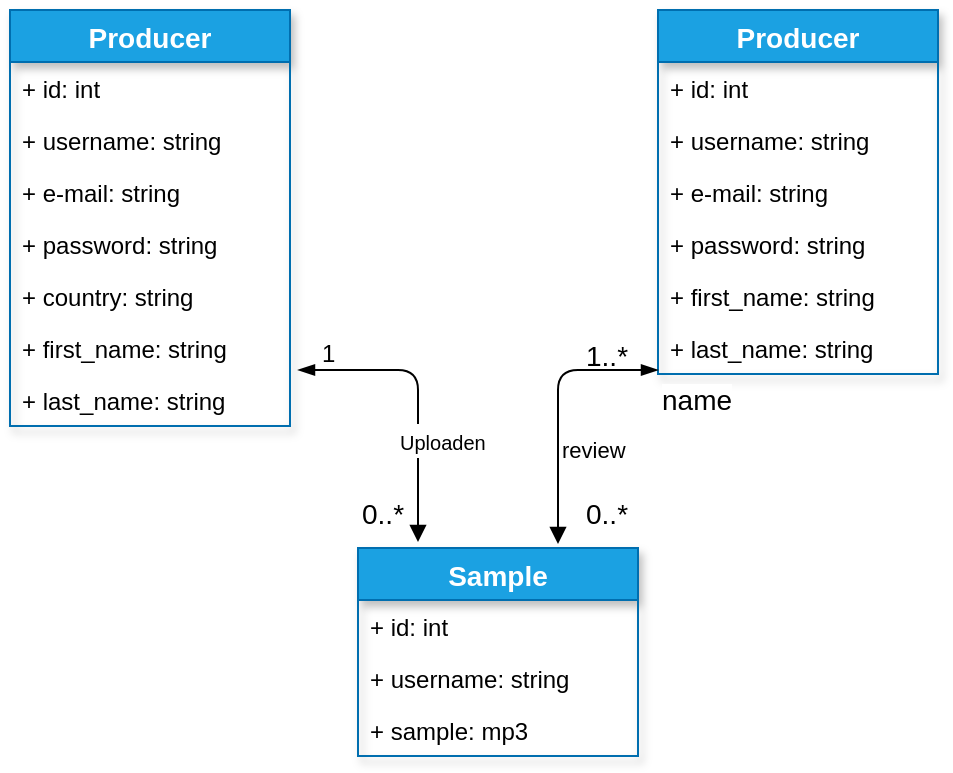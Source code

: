 <mxfile version="10.8.4" type="github"><diagram id="YacsNOksKn56jYnEPdkA" name="Page-1"><mxGraphModel dx="2494" dy="1653" grid="1" gridSize="10" guides="1" tooltips="1" connect="1" arrows="1" fold="1" page="1" pageScale="1" pageWidth="827" pageHeight="1169" math="0" shadow="0"><root><mxCell id="0"/><mxCell id="1" parent="0"/><mxCell id="go1z6YRAZG3ksKKB6DN5-6" value="Producer" style="swimlane;fontStyle=1;childLayout=stackLayout;horizontal=1;startSize=26;fillColor=#1ba1e2;horizontalStack=0;resizeParent=1;resizeParentMax=0;resizeLast=0;collapsible=1;marginBottom=0;strokeColor=#006EAF;fontFamily=Helvetica;fontSize=14;fontColor=#ffffff;labelBackgroundColor=none;labelBorderColor=none;swimlaneLine=1;shadow=1;" vertex="1" parent="1"><mxGeometry x="-1654" y="-360" width="140" height="208" as="geometry"><mxRectangle x="-1654" y="-360" width="90" height="26" as="alternateBounds"/></mxGeometry></mxCell><mxCell id="go1z6YRAZG3ksKKB6DN5-7" value="+ id: int" style="text;strokeColor=none;fillColor=none;align=left;verticalAlign=top;spacingLeft=4;spacingRight=4;overflow=hidden;rotatable=0;points=[[0,0.5],[1,0.5]];portConstraint=eastwest;" vertex="1" parent="go1z6YRAZG3ksKKB6DN5-6"><mxGeometry y="26" width="140" height="26" as="geometry"/></mxCell><mxCell id="go1z6YRAZG3ksKKB6DN5-8" value="+ username: string" style="text;strokeColor=none;fillColor=none;align=left;verticalAlign=top;spacingLeft=4;spacingRight=4;overflow=hidden;rotatable=0;points=[[0,0.5],[1,0.5]];portConstraint=eastwest;" vertex="1" parent="go1z6YRAZG3ksKKB6DN5-6"><mxGeometry y="52" width="140" height="26" as="geometry"/></mxCell><mxCell id="go1z6YRAZG3ksKKB6DN5-9" value="+ e-mail: string&#10;&#10;" style="text;strokeColor=none;fillColor=none;align=left;verticalAlign=top;spacingLeft=4;spacingRight=4;overflow=hidden;rotatable=0;points=[[0,0.5],[1,0.5]];portConstraint=eastwest;" vertex="1" parent="go1z6YRAZG3ksKKB6DN5-6"><mxGeometry y="78" width="140" height="26" as="geometry"/></mxCell><mxCell id="go1z6YRAZG3ksKKB6DN5-10" value="+ password: string&#10;&#10;" style="text;strokeColor=none;fillColor=none;align=left;verticalAlign=top;spacingLeft=4;spacingRight=4;overflow=hidden;rotatable=0;points=[[0,0.5],[1,0.5]];portConstraint=eastwest;" vertex="1" parent="go1z6YRAZG3ksKKB6DN5-6"><mxGeometry y="104" width="140" height="26" as="geometry"/></mxCell><mxCell id="go1z6YRAZG3ksKKB6DN5-11" value="+ country: string&#10;&#10;" style="text;strokeColor=none;fillColor=none;align=left;verticalAlign=top;spacingLeft=4;spacingRight=4;overflow=hidden;rotatable=0;points=[[0,0.5],[1,0.5]];portConstraint=eastwest;" vertex="1" parent="go1z6YRAZG3ksKKB6DN5-6"><mxGeometry y="130" width="140" height="26" as="geometry"/></mxCell><mxCell id="go1z6YRAZG3ksKKB6DN5-12" value="+ first_name: string&#10;&#10;" style="text;strokeColor=none;fillColor=none;align=left;verticalAlign=top;spacingLeft=4;spacingRight=4;overflow=hidden;rotatable=0;points=[[0,0.5],[1,0.5]];portConstraint=eastwest;" vertex="1" parent="go1z6YRAZG3ksKKB6DN5-6"><mxGeometry y="156" width="140" height="26" as="geometry"/></mxCell><mxCell id="go1z6YRAZG3ksKKB6DN5-42" value="+ last_name: string&#10;" style="text;strokeColor=none;fillColor=none;align=left;verticalAlign=top;spacingLeft=4;spacingRight=4;overflow=hidden;rotatable=0;points=[[0,0.5],[1,0.5]];portConstraint=eastwest;" vertex="1" parent="go1z6YRAZG3ksKKB6DN5-6"><mxGeometry y="182" width="140" height="26" as="geometry"/></mxCell><mxCell id="go1z6YRAZG3ksKKB6DN5-14" value="Producer" style="swimlane;fontStyle=1;childLayout=stackLayout;horizontal=1;startSize=26;fillColor=#1ba1e2;horizontalStack=0;resizeParent=1;resizeParentMax=0;resizeLast=0;collapsible=1;marginBottom=0;strokeColor=#006EAF;fontFamily=Helvetica;fontSize=14;fontColor=#ffffff;shadow=1;" vertex="1" parent="1"><mxGeometry x="-1330" y="-360" width="140" height="182" as="geometry"><mxRectangle x="-1330" y="-360" width="90" height="26" as="alternateBounds"/></mxGeometry></mxCell><mxCell id="go1z6YRAZG3ksKKB6DN5-15" value="+ id: int" style="text;strokeColor=none;fillColor=none;align=left;verticalAlign=top;spacingLeft=4;spacingRight=4;overflow=hidden;rotatable=0;points=[[0,0.5],[1,0.5]];portConstraint=eastwest;" vertex="1" parent="go1z6YRAZG3ksKKB6DN5-14"><mxGeometry y="26" width="140" height="26" as="geometry"/></mxCell><mxCell id="go1z6YRAZG3ksKKB6DN5-16" value="+ username: string" style="text;strokeColor=none;fillColor=none;align=left;verticalAlign=top;spacingLeft=4;spacingRight=4;overflow=hidden;rotatable=0;points=[[0,0.5],[1,0.5]];portConstraint=eastwest;" vertex="1" parent="go1z6YRAZG3ksKKB6DN5-14"><mxGeometry y="52" width="140" height="26" as="geometry"/></mxCell><mxCell id="go1z6YRAZG3ksKKB6DN5-17" value="+ e-mail: string&#10;&#10;" style="text;strokeColor=none;fillColor=none;align=left;verticalAlign=top;spacingLeft=4;spacingRight=4;overflow=hidden;rotatable=0;points=[[0,0.5],[1,0.5]];portConstraint=eastwest;" vertex="1" parent="go1z6YRAZG3ksKKB6DN5-14"><mxGeometry y="78" width="140" height="26" as="geometry"/></mxCell><mxCell id="go1z6YRAZG3ksKKB6DN5-18" value="+ password: string&#10;&#10;" style="text;strokeColor=none;fillColor=none;align=left;verticalAlign=top;spacingLeft=4;spacingRight=4;overflow=hidden;rotatable=0;points=[[0,0.5],[1,0.5]];portConstraint=eastwest;" vertex="1" parent="go1z6YRAZG3ksKKB6DN5-14"><mxGeometry y="104" width="140" height="26" as="geometry"/></mxCell><mxCell id="go1z6YRAZG3ksKKB6DN5-20" value="+ first_name: string&#10;&#10;" style="text;strokeColor=none;fillColor=none;align=left;verticalAlign=top;spacingLeft=4;spacingRight=4;overflow=hidden;rotatable=0;points=[[0,0.5],[1,0.5]];portConstraint=eastwest;" vertex="1" parent="go1z6YRAZG3ksKKB6DN5-14"><mxGeometry y="130" width="140" height="26" as="geometry"/></mxCell><mxCell id="go1z6YRAZG3ksKKB6DN5-45" value="+ last_name: string&#10;&#10;" style="text;strokeColor=none;fillColor=none;align=left;verticalAlign=top;spacingLeft=4;spacingRight=4;overflow=hidden;rotatable=0;points=[[0,0.5],[1,0.5]];portConstraint=eastwest;" vertex="1" parent="go1z6YRAZG3ksKKB6DN5-14"><mxGeometry y="156" width="140" height="26" as="geometry"/></mxCell><mxCell id="go1z6YRAZG3ksKKB6DN5-22" value="Sample" style="swimlane;fontStyle=1;childLayout=stackLayout;horizontal=1;startSize=26;fillColor=#1ba1e2;horizontalStack=0;resizeParent=1;resizeParentMax=0;resizeLast=0;collapsible=1;marginBottom=0;strokeColor=#006EAF;fontFamily=Helvetica;fontSize=14;fontColor=#ffffff;shadow=1;" vertex="1" parent="1"><mxGeometry x="-1480" y="-91" width="140" height="104" as="geometry"/></mxCell><mxCell id="go1z6YRAZG3ksKKB6DN5-23" value="+ id: int" style="text;strokeColor=none;fillColor=none;align=left;verticalAlign=top;spacingLeft=4;spacingRight=4;overflow=hidden;rotatable=0;points=[[0,0.5],[1,0.5]];portConstraint=eastwest;" vertex="1" parent="go1z6YRAZG3ksKKB6DN5-22"><mxGeometry y="26" width="140" height="26" as="geometry"/></mxCell><mxCell id="go1z6YRAZG3ksKKB6DN5-24" value="+ username: string" style="text;strokeColor=none;fillColor=none;align=left;verticalAlign=top;spacingLeft=4;spacingRight=4;overflow=hidden;rotatable=0;points=[[0,0.5],[1,0.5]];portConstraint=eastwest;" vertex="1" parent="go1z6YRAZG3ksKKB6DN5-22"><mxGeometry y="52" width="140" height="26" as="geometry"/></mxCell><mxCell id="go1z6YRAZG3ksKKB6DN5-25" value="+ sample: mp3&#10;&#10;" style="text;strokeColor=none;fillColor=none;align=left;verticalAlign=top;spacingLeft=4;spacingRight=4;overflow=hidden;rotatable=0;points=[[0,0.5],[1,0.5]];portConstraint=eastwest;" vertex="1" parent="go1z6YRAZG3ksKKB6DN5-22"><mxGeometry y="78" width="140" height="26" as="geometry"/></mxCell><mxCell id="go1z6YRAZG3ksKKB6DN5-33" value="&lt;font style=&quot;font-size: 10px&quot;&gt;Uploaden&lt;/font&gt;" style="endArrow=block;endFill=1;html=1;edgeStyle=orthogonalEdgeStyle;align=left;verticalAlign=top;fontFamily=Helvetica;fontSize=14;startArrow=blockThin;startFill=1;" edge="1" parent="1"><mxGeometry x="-0.326" y="-20" relative="1" as="geometry"><mxPoint x="-1510" y="-180" as="sourcePoint"/><mxPoint x="-1450" y="-94" as="targetPoint"/><Array as="points"><mxPoint x="-1450" y="-180"/><mxPoint x="-1450" y="-94"/></Array><mxPoint as="offset"/></mxGeometry></mxCell><mxCell id="go1z6YRAZG3ksKKB6DN5-34" value="&lt;font style=&quot;font-size: 12px&quot;&gt;1&lt;/font&gt;" style="resizable=0;html=1;align=left;verticalAlign=bottom;labelBackgroundColor=#ffffff;fontSize=10;" connectable="0" vertex="1" parent="go1z6YRAZG3ksKKB6DN5-33"><mxGeometry x="-1" relative="1" as="geometry"><mxPoint x="10" as="offset"/></mxGeometry></mxCell><mxCell id="go1z6YRAZG3ksKKB6DN5-35" value="0..*" style="text;html=1;resizable=0;points=[];autosize=1;align=left;verticalAlign=top;spacingTop=-4;fontSize=14;fontFamily=Helvetica;" vertex="1" parent="1"><mxGeometry x="-1368" y="-119" width="40" height="20" as="geometry"/></mxCell><mxCell id="go1z6YRAZG3ksKKB6DN5-40" value="0..*" style="text;html=1;resizable=0;points=[];autosize=1;align=left;verticalAlign=top;spacingTop=-4;fontSize=14;fontFamily=Helvetica;" vertex="1" parent="1"><mxGeometry x="-1480" y="-119" width="40" height="20" as="geometry"/></mxCell><mxCell id="go1z6YRAZG3ksKKB6DN5-38" value="name" style="endArrow=block;endFill=1;html=1;edgeStyle=orthogonalEdgeStyle;align=left;verticalAlign=top;fontFamily=Helvetica;fontSize=14;startArrow=blockThin;startFill=1;" edge="1" parent="1"><mxGeometry x="-1" relative="1" as="geometry"><mxPoint x="-1330" y="-180" as="sourcePoint"/><mxPoint x="-1380" y="-93" as="targetPoint"/><Array as="points"><mxPoint x="-1380" y="-180"/><mxPoint x="-1380" y="-93"/></Array></mxGeometry></mxCell><mxCell id="go1z6YRAZG3ksKKB6DN5-39" value="" style="resizable=0;html=1;align=left;verticalAlign=bottom;labelBackgroundColor=#ffffff;fontSize=10;" connectable="0" vertex="1" parent="go1z6YRAZG3ksKKB6DN5-38"><mxGeometry x="-1" relative="1" as="geometry"/></mxCell><mxCell id="go1z6YRAZG3ksKKB6DN5-43" value="1..*" style="text;html=1;resizable=0;points=[];autosize=1;align=left;verticalAlign=top;spacingTop=-4;fontSize=14;fontFamily=Helvetica;" vertex="1" parent="1"><mxGeometry x="-1368" y="-198" width="40" height="20" as="geometry"/></mxCell><mxCell id="go1z6YRAZG3ksKKB6DN5-46" value="&lt;font style=&quot;font-size: 11px&quot;&gt;review&lt;/font&gt;" style="text;html=1;resizable=0;points=[];autosize=1;align=left;verticalAlign=top;spacingTop=-4;fontSize=14;fontFamily=Helvetica;fontColor=none;" vertex="1" parent="1"><mxGeometry x="-1380" y="-152" width="50" height="20" as="geometry"/></mxCell></root></mxGraphModel></diagram></mxfile>